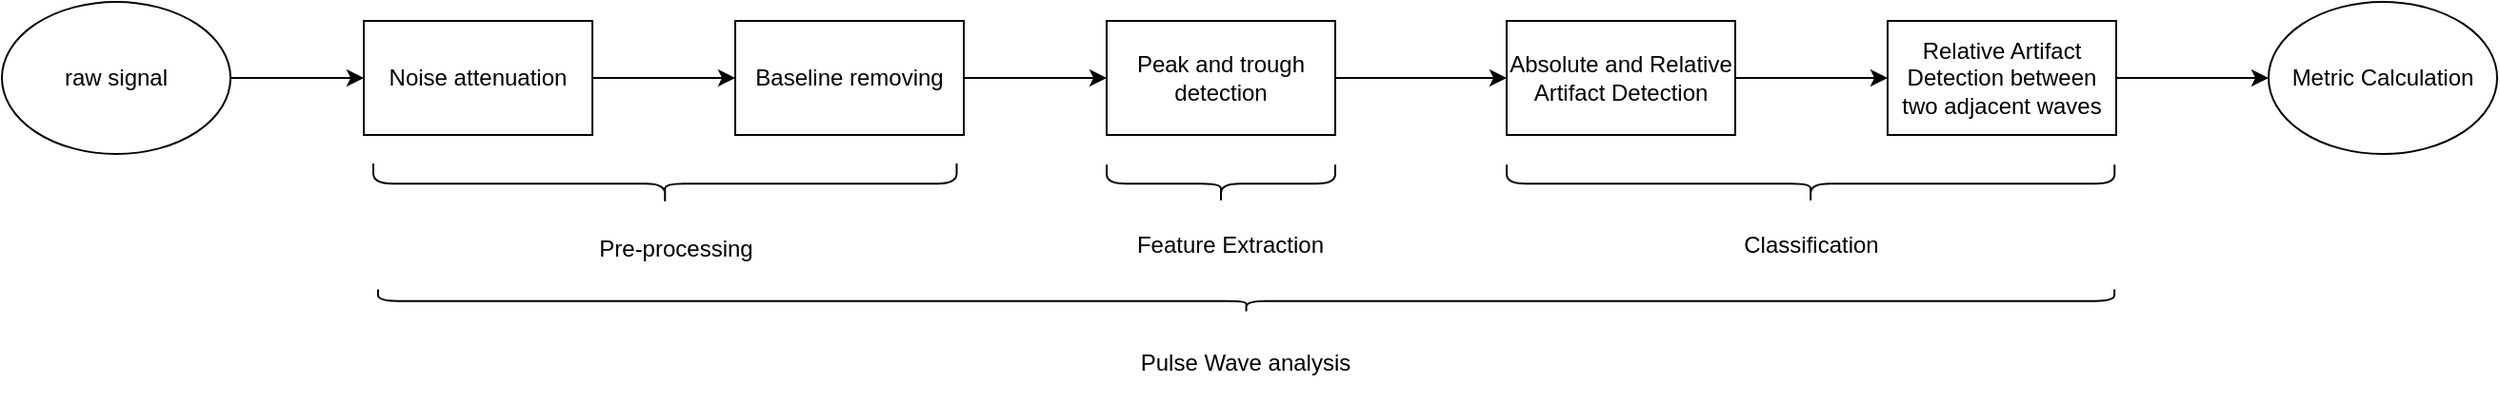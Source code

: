 <mxfile version="22.1.7" type="github">
  <diagram name="Page-1" id="KRgfPVD7SuZN9SCqlESB">
    <mxGraphModel dx="2163" dy="653" grid="1" gridSize="10" guides="1" tooltips="1" connect="1" arrows="1" fold="1" page="1" pageScale="1" pageWidth="850" pageHeight="1100" math="0" shadow="0">
      <root>
        <mxCell id="0" />
        <mxCell id="1" parent="0" />
        <mxCell id="sNrHL4kb1x2L5cmtK217-1" value="Noise attenuation" style="rounded=0;whiteSpace=wrap;html=1;" vertex="1" parent="1">
          <mxGeometry x="110" y="120" width="120" height="60" as="geometry" />
        </mxCell>
        <mxCell id="sNrHL4kb1x2L5cmtK217-3" value="Baseline removing" style="rounded=0;whiteSpace=wrap;html=1;" vertex="1" parent="1">
          <mxGeometry x="305" y="120" width="120" height="60" as="geometry" />
        </mxCell>
        <mxCell id="sNrHL4kb1x2L5cmtK217-4" value="Peak and trough detection" style="rounded=0;whiteSpace=wrap;html=1;" vertex="1" parent="1">
          <mxGeometry x="500" y="120" width="120" height="60" as="geometry" />
        </mxCell>
        <mxCell id="sNrHL4kb1x2L5cmtK217-5" value="Absolute and Relative Artifact Detection" style="rounded=0;whiteSpace=wrap;html=1;" vertex="1" parent="1">
          <mxGeometry x="710" y="120" width="120" height="60" as="geometry" />
        </mxCell>
        <mxCell id="sNrHL4kb1x2L5cmtK217-6" value="Relative Artifact Detection between two adjacent waves" style="rounded=0;whiteSpace=wrap;html=1;" vertex="1" parent="1">
          <mxGeometry x="910" y="120" width="120" height="60" as="geometry" />
        </mxCell>
        <mxCell id="sNrHL4kb1x2L5cmtK217-7" value="Metric Calculation" style="ellipse;whiteSpace=wrap;html=1;" vertex="1" parent="1">
          <mxGeometry x="1110" y="110" width="120" height="80" as="geometry" />
        </mxCell>
        <mxCell id="sNrHL4kb1x2L5cmtK217-8" value="raw signal" style="ellipse;whiteSpace=wrap;html=1;" vertex="1" parent="1">
          <mxGeometry x="-80" y="110" width="120" height="80" as="geometry" />
        </mxCell>
        <mxCell id="sNrHL4kb1x2L5cmtK217-9" value="" style="shape=curlyBracket;whiteSpace=wrap;html=1;rounded=1;labelPosition=left;verticalLabelPosition=middle;align=right;verticalAlign=middle;rotation=-90;" vertex="1" parent="1">
          <mxGeometry x="257.5" y="52.5" width="21.25" height="306.25" as="geometry" />
        </mxCell>
        <mxCell id="sNrHL4kb1x2L5cmtK217-10" value="Pre-processing" style="text;html=1;strokeColor=none;fillColor=none;align=center;verticalAlign=middle;whiteSpace=wrap;rounded=0;" vertex="1" parent="1">
          <mxGeometry x="220" y="220" width="108.13" height="40" as="geometry" />
        </mxCell>
        <mxCell id="sNrHL4kb1x2L5cmtK217-12" value="" style="shape=curlyBracket;whiteSpace=wrap;html=1;rounded=1;flipH=1;labelPosition=right;verticalLabelPosition=middle;align=left;verticalAlign=middle;rotation=90;size=0.5;" vertex="1" parent="1">
          <mxGeometry x="550" y="145.63" width="20" height="120" as="geometry" />
        </mxCell>
        <mxCell id="sNrHL4kb1x2L5cmtK217-13" value="Feature Extraction" style="text;html=1;strokeColor=none;fillColor=none;align=center;verticalAlign=middle;whiteSpace=wrap;rounded=0;" vertex="1" parent="1">
          <mxGeometry x="510" y="220" width="110" height="35" as="geometry" />
        </mxCell>
        <mxCell id="sNrHL4kb1x2L5cmtK217-14" value="" style="shape=curlyBracket;whiteSpace=wrap;html=1;rounded=1;flipH=1;labelPosition=right;verticalLabelPosition=middle;align=left;verticalAlign=middle;rotation=90;size=0.5;" vertex="1" parent="1">
          <mxGeometry x="859.58" y="46.06" width="19.99" height="319.13" as="geometry" />
        </mxCell>
        <mxCell id="sNrHL4kb1x2L5cmtK217-15" value="Classification" style="text;html=1;strokeColor=none;fillColor=none;align=center;verticalAlign=middle;whiteSpace=wrap;rounded=0;" vertex="1" parent="1">
          <mxGeometry x="819.79" y="220" width="99.57" height="35" as="geometry" />
        </mxCell>
        <mxCell id="sNrHL4kb1x2L5cmtK217-16" value="" style="shape=curlyBracket;whiteSpace=wrap;html=1;rounded=1;flipH=1;labelPosition=right;verticalLabelPosition=middle;align=left;verticalAlign=middle;rotation=90;" vertex="1" parent="1">
          <mxGeometry x="567.19" y="-188.44" width="12.19" height="911.56" as="geometry" />
        </mxCell>
        <mxCell id="sNrHL4kb1x2L5cmtK217-17" value="Pulse Wave analysis" style="text;html=1;strokeColor=none;fillColor=none;align=center;verticalAlign=middle;whiteSpace=wrap;rounded=0;" vertex="1" parent="1">
          <mxGeometry x="493.28" y="280" width="160" height="40" as="geometry" />
        </mxCell>
        <mxCell id="sNrHL4kb1x2L5cmtK217-18" value="" style="endArrow=classic;html=1;rounded=0;entryX=0;entryY=0.5;entryDx=0;entryDy=0;exitX=1;exitY=0.5;exitDx=0;exitDy=0;" edge="1" parent="1" source="sNrHL4kb1x2L5cmtK217-8" target="sNrHL4kb1x2L5cmtK217-1">
          <mxGeometry width="50" height="50" relative="1" as="geometry">
            <mxPoint x="60" y="150" as="sourcePoint" />
            <mxPoint x="110" y="100" as="targetPoint" />
          </mxGeometry>
        </mxCell>
        <mxCell id="sNrHL4kb1x2L5cmtK217-19" value="" style="endArrow=classic;html=1;rounded=0;exitX=1;exitY=0.5;exitDx=0;exitDy=0;entryX=0;entryY=0.5;entryDx=0;entryDy=0;" edge="1" parent="1" source="sNrHL4kb1x2L5cmtK217-1" target="sNrHL4kb1x2L5cmtK217-3">
          <mxGeometry width="50" height="50" relative="1" as="geometry">
            <mxPoint x="430" y="300" as="sourcePoint" />
            <mxPoint x="480" y="250" as="targetPoint" />
          </mxGeometry>
        </mxCell>
        <mxCell id="sNrHL4kb1x2L5cmtK217-23" value="" style="endArrow=classic;html=1;rounded=0;exitX=1;exitY=0.5;exitDx=0;exitDy=0;entryX=0;entryY=0.5;entryDx=0;entryDy=0;" edge="1" parent="1" source="sNrHL4kb1x2L5cmtK217-3" target="sNrHL4kb1x2L5cmtK217-4">
          <mxGeometry width="50" height="50" relative="1" as="geometry">
            <mxPoint x="430" y="300" as="sourcePoint" />
            <mxPoint x="480" y="250" as="targetPoint" />
          </mxGeometry>
        </mxCell>
        <mxCell id="sNrHL4kb1x2L5cmtK217-24" value="" style="endArrow=classic;html=1;rounded=0;exitX=1;exitY=0.5;exitDx=0;exitDy=0;entryX=0;entryY=0.5;entryDx=0;entryDy=0;" edge="1" parent="1" source="sNrHL4kb1x2L5cmtK217-4" target="sNrHL4kb1x2L5cmtK217-5">
          <mxGeometry width="50" height="50" relative="1" as="geometry">
            <mxPoint x="660" y="300" as="sourcePoint" />
            <mxPoint x="710" y="250" as="targetPoint" />
          </mxGeometry>
        </mxCell>
        <mxCell id="sNrHL4kb1x2L5cmtK217-25" value="" style="endArrow=classic;html=1;rounded=0;exitX=1;exitY=0.5;exitDx=0;exitDy=0;entryX=0;entryY=0.5;entryDx=0;entryDy=0;" edge="1" parent="1" source="sNrHL4kb1x2L5cmtK217-5" target="sNrHL4kb1x2L5cmtK217-6">
          <mxGeometry width="50" height="50" relative="1" as="geometry">
            <mxPoint x="660" y="300" as="sourcePoint" />
            <mxPoint x="710" y="250" as="targetPoint" />
          </mxGeometry>
        </mxCell>
        <mxCell id="sNrHL4kb1x2L5cmtK217-26" value="" style="endArrow=classic;html=1;rounded=0;entryX=0;entryY=0.5;entryDx=0;entryDy=0;exitX=1;exitY=0.5;exitDx=0;exitDy=0;" edge="1" parent="1" source="sNrHL4kb1x2L5cmtK217-6" target="sNrHL4kb1x2L5cmtK217-7">
          <mxGeometry width="50" height="50" relative="1" as="geometry">
            <mxPoint x="890" y="300" as="sourcePoint" />
            <mxPoint x="940" y="250" as="targetPoint" />
          </mxGeometry>
        </mxCell>
      </root>
    </mxGraphModel>
  </diagram>
</mxfile>
